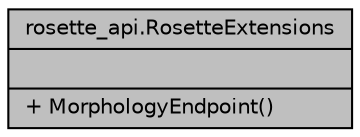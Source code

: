 digraph "rosette_api.RosetteExtensions"
{
  edge [fontname="Helvetica",fontsize="10",labelfontname="Helvetica",labelfontsize="10"];
  node [fontname="Helvetica",fontsize="10",shape=record];
  Node1 [label="{rosette_api.RosetteExtensions\n||+ MorphologyEndpoint()\l}",height=0.2,width=0.4,color="black", fillcolor="grey75", style="filled", fontcolor="black"];
}
